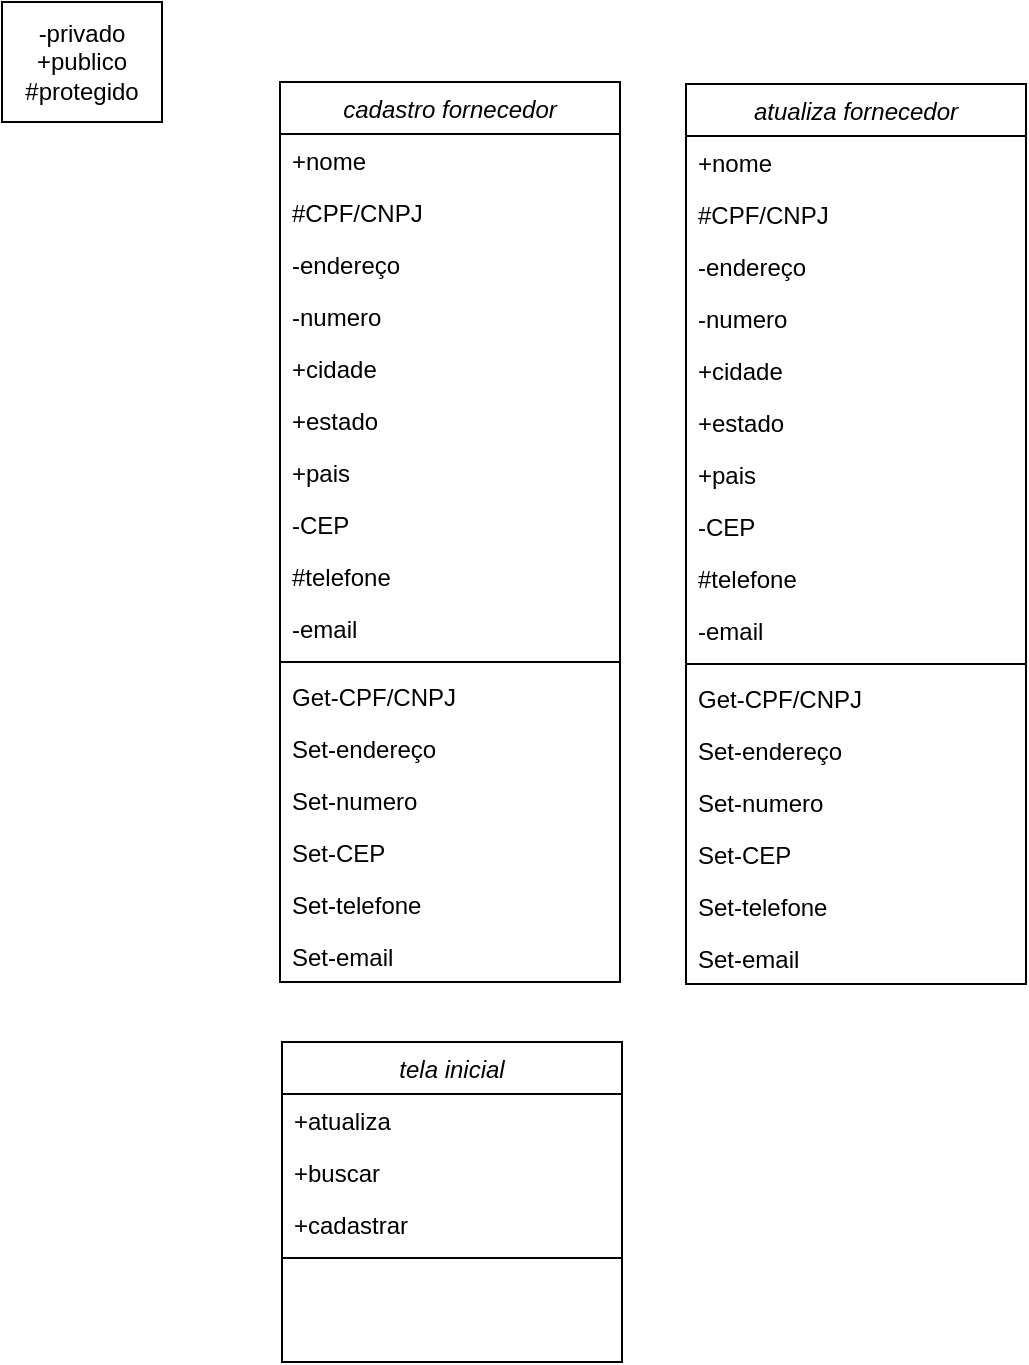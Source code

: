 <mxfile version="24.5.5" type="device">
  <diagram id="C5RBs43oDa-KdzZeNtuy" name="Page-1">
    <mxGraphModel dx="1434" dy="782" grid="1" gridSize="10" guides="1" tooltips="1" connect="1" arrows="1" fold="1" page="1" pageScale="1" pageWidth="827" pageHeight="1169" math="0" shadow="0">
      <root>
        <mxCell id="WIyWlLk6GJQsqaUBKTNV-0" />
        <mxCell id="WIyWlLk6GJQsqaUBKTNV-1" parent="WIyWlLk6GJQsqaUBKTNV-0" />
        <mxCell id="zkfFHV4jXpPFQw0GAbJ--0" value="cadastro fornecedor" style="swimlane;fontStyle=2;align=center;verticalAlign=top;childLayout=stackLayout;horizontal=1;startSize=26;horizontalStack=0;resizeParent=1;resizeLast=0;collapsible=1;marginBottom=0;rounded=0;shadow=0;strokeWidth=1;" parent="WIyWlLk6GJQsqaUBKTNV-1" vertex="1">
          <mxGeometry x="219" y="120" width="170" height="450" as="geometry">
            <mxRectangle x="230" y="140" width="160" height="26" as="alternateBounds" />
          </mxGeometry>
        </mxCell>
        <mxCell id="zkfFHV4jXpPFQw0GAbJ--1" value="+nome" style="text;align=left;verticalAlign=top;spacingLeft=4;spacingRight=4;overflow=hidden;rotatable=0;points=[[0,0.5],[1,0.5]];portConstraint=eastwest;" parent="zkfFHV4jXpPFQw0GAbJ--0" vertex="1">
          <mxGeometry y="26" width="170" height="26" as="geometry" />
        </mxCell>
        <mxCell id="zkfFHV4jXpPFQw0GAbJ--2" value="#CPF/CNPJ" style="text;align=left;verticalAlign=top;spacingLeft=4;spacingRight=4;overflow=hidden;rotatable=0;points=[[0,0.5],[1,0.5]];portConstraint=eastwest;rounded=0;shadow=0;html=0;" parent="zkfFHV4jXpPFQw0GAbJ--0" vertex="1">
          <mxGeometry y="52" width="170" height="26" as="geometry" />
        </mxCell>
        <mxCell id="mKuG1tloDt2hb8EPYWQb-1" value="-endereço" style="text;align=left;verticalAlign=top;spacingLeft=4;spacingRight=4;overflow=hidden;rotatable=0;points=[[0,0.5],[1,0.5]];portConstraint=eastwest;rounded=0;shadow=0;html=0;" parent="zkfFHV4jXpPFQw0GAbJ--0" vertex="1">
          <mxGeometry y="78" width="170" height="26" as="geometry" />
        </mxCell>
        <mxCell id="mKuG1tloDt2hb8EPYWQb-2" value="-numero" style="text;align=left;verticalAlign=top;spacingLeft=4;spacingRight=4;overflow=hidden;rotatable=0;points=[[0,0.5],[1,0.5]];portConstraint=eastwest;rounded=0;shadow=0;html=0;" parent="zkfFHV4jXpPFQw0GAbJ--0" vertex="1">
          <mxGeometry y="104" width="170" height="26" as="geometry" />
        </mxCell>
        <mxCell id="mKuG1tloDt2hb8EPYWQb-3" value="+cidade" style="text;align=left;verticalAlign=top;spacingLeft=4;spacingRight=4;overflow=hidden;rotatable=0;points=[[0,0.5],[1,0.5]];portConstraint=eastwest;rounded=0;shadow=0;html=0;" parent="zkfFHV4jXpPFQw0GAbJ--0" vertex="1">
          <mxGeometry y="130" width="170" height="26" as="geometry" />
        </mxCell>
        <mxCell id="mKuG1tloDt2hb8EPYWQb-4" value="+estado" style="text;align=left;verticalAlign=top;spacingLeft=4;spacingRight=4;overflow=hidden;rotatable=0;points=[[0,0.5],[1,0.5]];portConstraint=eastwest;rounded=0;shadow=0;html=0;" parent="zkfFHV4jXpPFQw0GAbJ--0" vertex="1">
          <mxGeometry y="156" width="170" height="26" as="geometry" />
        </mxCell>
        <mxCell id="zkfFHV4jXpPFQw0GAbJ--3" value="+pais" style="text;align=left;verticalAlign=top;spacingLeft=4;spacingRight=4;overflow=hidden;rotatable=0;points=[[0,0.5],[1,0.5]];portConstraint=eastwest;rounded=0;shadow=0;html=0;" parent="zkfFHV4jXpPFQw0GAbJ--0" vertex="1">
          <mxGeometry y="182" width="170" height="26" as="geometry" />
        </mxCell>
        <mxCell id="mKuG1tloDt2hb8EPYWQb-6" value="-CEP" style="text;align=left;verticalAlign=top;spacingLeft=4;spacingRight=4;overflow=hidden;rotatable=0;points=[[0,0.5],[1,0.5]];portConstraint=eastwest;rounded=0;shadow=0;html=0;" parent="zkfFHV4jXpPFQw0GAbJ--0" vertex="1">
          <mxGeometry y="208" width="170" height="26" as="geometry" />
        </mxCell>
        <mxCell id="mKuG1tloDt2hb8EPYWQb-7" value="#telefone" style="text;align=left;verticalAlign=top;spacingLeft=4;spacingRight=4;overflow=hidden;rotatable=0;points=[[0,0.5],[1,0.5]];portConstraint=eastwest;rounded=0;shadow=0;html=0;" parent="zkfFHV4jXpPFQw0GAbJ--0" vertex="1">
          <mxGeometry y="234" width="170" height="26" as="geometry" />
        </mxCell>
        <mxCell id="mKuG1tloDt2hb8EPYWQb-5" value="-email" style="text;align=left;verticalAlign=top;spacingLeft=4;spacingRight=4;overflow=hidden;rotatable=0;points=[[0,0.5],[1,0.5]];portConstraint=eastwest;rounded=0;shadow=0;html=0;" parent="zkfFHV4jXpPFQw0GAbJ--0" vertex="1">
          <mxGeometry y="260" width="170" height="26" as="geometry" />
        </mxCell>
        <mxCell id="zkfFHV4jXpPFQw0GAbJ--4" value="" style="line;html=1;strokeWidth=1;align=left;verticalAlign=middle;spacingTop=-1;spacingLeft=3;spacingRight=3;rotatable=0;labelPosition=right;points=[];portConstraint=eastwest;" parent="zkfFHV4jXpPFQw0GAbJ--0" vertex="1">
          <mxGeometry y="286" width="170" height="8" as="geometry" />
        </mxCell>
        <mxCell id="zkfFHV4jXpPFQw0GAbJ--5" value="Get-CPF/CNPJ&#xa;" style="text;align=left;verticalAlign=top;spacingLeft=4;spacingRight=4;overflow=hidden;rotatable=0;points=[[0,0.5],[1,0.5]];portConstraint=eastwest;" parent="zkfFHV4jXpPFQw0GAbJ--0" vertex="1">
          <mxGeometry y="294" width="170" height="26" as="geometry" />
        </mxCell>
        <mxCell id="mKuG1tloDt2hb8EPYWQb-21" value="Set-endereço" style="text;align=left;verticalAlign=top;spacingLeft=4;spacingRight=4;overflow=hidden;rotatable=0;points=[[0,0.5],[1,0.5]];portConstraint=eastwest;" parent="zkfFHV4jXpPFQw0GAbJ--0" vertex="1">
          <mxGeometry y="320" width="170" height="26" as="geometry" />
        </mxCell>
        <mxCell id="mKuG1tloDt2hb8EPYWQb-22" value="Set-numero" style="text;align=left;verticalAlign=top;spacingLeft=4;spacingRight=4;overflow=hidden;rotatable=0;points=[[0,0.5],[1,0.5]];portConstraint=eastwest;" parent="zkfFHV4jXpPFQw0GAbJ--0" vertex="1">
          <mxGeometry y="346" width="170" height="26" as="geometry" />
        </mxCell>
        <mxCell id="mKuG1tloDt2hb8EPYWQb-23" value="Set-CEP" style="text;align=left;verticalAlign=top;spacingLeft=4;spacingRight=4;overflow=hidden;rotatable=0;points=[[0,0.5],[1,0.5]];portConstraint=eastwest;" parent="zkfFHV4jXpPFQw0GAbJ--0" vertex="1">
          <mxGeometry y="372" width="170" height="26" as="geometry" />
        </mxCell>
        <mxCell id="mKuG1tloDt2hb8EPYWQb-24" value="Set-telefone" style="text;align=left;verticalAlign=top;spacingLeft=4;spacingRight=4;overflow=hidden;rotatable=0;points=[[0,0.5],[1,0.5]];portConstraint=eastwest;" parent="zkfFHV4jXpPFQw0GAbJ--0" vertex="1">
          <mxGeometry y="398" width="170" height="26" as="geometry" />
        </mxCell>
        <mxCell id="mKuG1tloDt2hb8EPYWQb-25" value="Set-email" style="text;align=left;verticalAlign=top;spacingLeft=4;spacingRight=4;overflow=hidden;rotatable=0;points=[[0,0.5],[1,0.5]];portConstraint=eastwest;" parent="zkfFHV4jXpPFQw0GAbJ--0" vertex="1">
          <mxGeometry y="424" width="170" height="26" as="geometry" />
        </mxCell>
        <mxCell id="mKuG1tloDt2hb8EPYWQb-0" value="-privado&lt;div&gt;+publico&lt;/div&gt;&lt;div&gt;#protegido&lt;/div&gt;" style="rounded=0;whiteSpace=wrap;html=1;" parent="WIyWlLk6GJQsqaUBKTNV-1" vertex="1">
          <mxGeometry x="80" y="80" width="80" height="60" as="geometry" />
        </mxCell>
        <mxCell id="mKuG1tloDt2hb8EPYWQb-26" value="atualiza fornecedor" style="swimlane;fontStyle=2;align=center;verticalAlign=top;childLayout=stackLayout;horizontal=1;startSize=26;horizontalStack=0;resizeParent=1;resizeLast=0;collapsible=1;marginBottom=0;rounded=0;shadow=0;strokeWidth=1;" parent="WIyWlLk6GJQsqaUBKTNV-1" vertex="1">
          <mxGeometry x="422" y="121" width="170" height="450" as="geometry">
            <mxRectangle x="230" y="140" width="160" height="26" as="alternateBounds" />
          </mxGeometry>
        </mxCell>
        <mxCell id="mKuG1tloDt2hb8EPYWQb-27" value="+nome" style="text;align=left;verticalAlign=top;spacingLeft=4;spacingRight=4;overflow=hidden;rotatable=0;points=[[0,0.5],[1,0.5]];portConstraint=eastwest;" parent="mKuG1tloDt2hb8EPYWQb-26" vertex="1">
          <mxGeometry y="26" width="170" height="26" as="geometry" />
        </mxCell>
        <mxCell id="mKuG1tloDt2hb8EPYWQb-28" value="#CPF/CNPJ" style="text;align=left;verticalAlign=top;spacingLeft=4;spacingRight=4;overflow=hidden;rotatable=0;points=[[0,0.5],[1,0.5]];portConstraint=eastwest;rounded=0;shadow=0;html=0;" parent="mKuG1tloDt2hb8EPYWQb-26" vertex="1">
          <mxGeometry y="52" width="170" height="26" as="geometry" />
        </mxCell>
        <mxCell id="mKuG1tloDt2hb8EPYWQb-29" value="-endereço" style="text;align=left;verticalAlign=top;spacingLeft=4;spacingRight=4;overflow=hidden;rotatable=0;points=[[0,0.5],[1,0.5]];portConstraint=eastwest;rounded=0;shadow=0;html=0;" parent="mKuG1tloDt2hb8EPYWQb-26" vertex="1">
          <mxGeometry y="78" width="170" height="26" as="geometry" />
        </mxCell>
        <mxCell id="mKuG1tloDt2hb8EPYWQb-30" value="-numero" style="text;align=left;verticalAlign=top;spacingLeft=4;spacingRight=4;overflow=hidden;rotatable=0;points=[[0,0.5],[1,0.5]];portConstraint=eastwest;rounded=0;shadow=0;html=0;" parent="mKuG1tloDt2hb8EPYWQb-26" vertex="1">
          <mxGeometry y="104" width="170" height="26" as="geometry" />
        </mxCell>
        <mxCell id="mKuG1tloDt2hb8EPYWQb-31" value="+cidade" style="text;align=left;verticalAlign=top;spacingLeft=4;spacingRight=4;overflow=hidden;rotatable=0;points=[[0,0.5],[1,0.5]];portConstraint=eastwest;rounded=0;shadow=0;html=0;" parent="mKuG1tloDt2hb8EPYWQb-26" vertex="1">
          <mxGeometry y="130" width="170" height="26" as="geometry" />
        </mxCell>
        <mxCell id="mKuG1tloDt2hb8EPYWQb-32" value="+estado" style="text;align=left;verticalAlign=top;spacingLeft=4;spacingRight=4;overflow=hidden;rotatable=0;points=[[0,0.5],[1,0.5]];portConstraint=eastwest;rounded=0;shadow=0;html=0;" parent="mKuG1tloDt2hb8EPYWQb-26" vertex="1">
          <mxGeometry y="156" width="170" height="26" as="geometry" />
        </mxCell>
        <mxCell id="mKuG1tloDt2hb8EPYWQb-33" value="+pais" style="text;align=left;verticalAlign=top;spacingLeft=4;spacingRight=4;overflow=hidden;rotatable=0;points=[[0,0.5],[1,0.5]];portConstraint=eastwest;rounded=0;shadow=0;html=0;" parent="mKuG1tloDt2hb8EPYWQb-26" vertex="1">
          <mxGeometry y="182" width="170" height="26" as="geometry" />
        </mxCell>
        <mxCell id="mKuG1tloDt2hb8EPYWQb-34" value="-CEP" style="text;align=left;verticalAlign=top;spacingLeft=4;spacingRight=4;overflow=hidden;rotatable=0;points=[[0,0.5],[1,0.5]];portConstraint=eastwest;rounded=0;shadow=0;html=0;" parent="mKuG1tloDt2hb8EPYWQb-26" vertex="1">
          <mxGeometry y="208" width="170" height="26" as="geometry" />
        </mxCell>
        <mxCell id="mKuG1tloDt2hb8EPYWQb-35" value="#telefone" style="text;align=left;verticalAlign=top;spacingLeft=4;spacingRight=4;overflow=hidden;rotatable=0;points=[[0,0.5],[1,0.5]];portConstraint=eastwest;rounded=0;shadow=0;html=0;" parent="mKuG1tloDt2hb8EPYWQb-26" vertex="1">
          <mxGeometry y="234" width="170" height="26" as="geometry" />
        </mxCell>
        <mxCell id="mKuG1tloDt2hb8EPYWQb-36" value="-email" style="text;align=left;verticalAlign=top;spacingLeft=4;spacingRight=4;overflow=hidden;rotatable=0;points=[[0,0.5],[1,0.5]];portConstraint=eastwest;rounded=0;shadow=0;html=0;" parent="mKuG1tloDt2hb8EPYWQb-26" vertex="1">
          <mxGeometry y="260" width="170" height="26" as="geometry" />
        </mxCell>
        <mxCell id="mKuG1tloDt2hb8EPYWQb-37" value="" style="line;html=1;strokeWidth=1;align=left;verticalAlign=middle;spacingTop=-1;spacingLeft=3;spacingRight=3;rotatable=0;labelPosition=right;points=[];portConstraint=eastwest;" parent="mKuG1tloDt2hb8EPYWQb-26" vertex="1">
          <mxGeometry y="286" width="170" height="8" as="geometry" />
        </mxCell>
        <mxCell id="mKuG1tloDt2hb8EPYWQb-38" value="Get-CPF/CNPJ&#xa;" style="text;align=left;verticalAlign=top;spacingLeft=4;spacingRight=4;overflow=hidden;rotatable=0;points=[[0,0.5],[1,0.5]];portConstraint=eastwest;" parent="mKuG1tloDt2hb8EPYWQb-26" vertex="1">
          <mxGeometry y="294" width="170" height="26" as="geometry" />
        </mxCell>
        <mxCell id="mKuG1tloDt2hb8EPYWQb-39" value="Set-endereço" style="text;align=left;verticalAlign=top;spacingLeft=4;spacingRight=4;overflow=hidden;rotatable=0;points=[[0,0.5],[1,0.5]];portConstraint=eastwest;" parent="mKuG1tloDt2hb8EPYWQb-26" vertex="1">
          <mxGeometry y="320" width="170" height="26" as="geometry" />
        </mxCell>
        <mxCell id="mKuG1tloDt2hb8EPYWQb-40" value="Set-numero" style="text;align=left;verticalAlign=top;spacingLeft=4;spacingRight=4;overflow=hidden;rotatable=0;points=[[0,0.5],[1,0.5]];portConstraint=eastwest;" parent="mKuG1tloDt2hb8EPYWQb-26" vertex="1">
          <mxGeometry y="346" width="170" height="26" as="geometry" />
        </mxCell>
        <mxCell id="mKuG1tloDt2hb8EPYWQb-41" value="Set-CEP" style="text;align=left;verticalAlign=top;spacingLeft=4;spacingRight=4;overflow=hidden;rotatable=0;points=[[0,0.5],[1,0.5]];portConstraint=eastwest;" parent="mKuG1tloDt2hb8EPYWQb-26" vertex="1">
          <mxGeometry y="372" width="170" height="26" as="geometry" />
        </mxCell>
        <mxCell id="mKuG1tloDt2hb8EPYWQb-42" value="Set-telefone" style="text;align=left;verticalAlign=top;spacingLeft=4;spacingRight=4;overflow=hidden;rotatable=0;points=[[0,0.5],[1,0.5]];portConstraint=eastwest;" parent="mKuG1tloDt2hb8EPYWQb-26" vertex="1">
          <mxGeometry y="398" width="170" height="26" as="geometry" />
        </mxCell>
        <mxCell id="mKuG1tloDt2hb8EPYWQb-43" value="Set-email" style="text;align=left;verticalAlign=top;spacingLeft=4;spacingRight=4;overflow=hidden;rotatable=0;points=[[0,0.5],[1,0.5]];portConstraint=eastwest;" parent="mKuG1tloDt2hb8EPYWQb-26" vertex="1">
          <mxGeometry y="424" width="170" height="26" as="geometry" />
        </mxCell>
        <mxCell id="RXk5uuVsS5QFY-ykO6ah-20" value="tela inicial" style="swimlane;fontStyle=2;align=center;verticalAlign=top;childLayout=stackLayout;horizontal=1;startSize=26;horizontalStack=0;resizeParent=1;resizeLast=0;collapsible=1;marginBottom=0;rounded=0;shadow=0;strokeWidth=1;" vertex="1" parent="WIyWlLk6GJQsqaUBKTNV-1">
          <mxGeometry x="220" y="600" width="170" height="160" as="geometry">
            <mxRectangle x="230" y="140" width="160" height="26" as="alternateBounds" />
          </mxGeometry>
        </mxCell>
        <mxCell id="RXk5uuVsS5QFY-ykO6ah-21" value="+atualiza" style="text;align=left;verticalAlign=top;spacingLeft=4;spacingRight=4;overflow=hidden;rotatable=0;points=[[0,0.5],[1,0.5]];portConstraint=eastwest;" vertex="1" parent="RXk5uuVsS5QFY-ykO6ah-20">
          <mxGeometry y="26" width="170" height="26" as="geometry" />
        </mxCell>
        <mxCell id="RXk5uuVsS5QFY-ykO6ah-22" value="+buscar" style="text;align=left;verticalAlign=top;spacingLeft=4;spacingRight=4;overflow=hidden;rotatable=0;points=[[0,0.5],[1,0.5]];portConstraint=eastwest;rounded=0;shadow=0;html=0;" vertex="1" parent="RXk5uuVsS5QFY-ykO6ah-20">
          <mxGeometry y="52" width="170" height="26" as="geometry" />
        </mxCell>
        <mxCell id="RXk5uuVsS5QFY-ykO6ah-24" value="+cadastrar" style="text;align=left;verticalAlign=top;spacingLeft=4;spacingRight=4;overflow=hidden;rotatable=0;points=[[0,0.5],[1,0.5]];portConstraint=eastwest;rounded=0;shadow=0;html=0;" vertex="1" parent="RXk5uuVsS5QFY-ykO6ah-20">
          <mxGeometry y="78" width="170" height="26" as="geometry" />
        </mxCell>
        <mxCell id="RXk5uuVsS5QFY-ykO6ah-31" value="" style="line;html=1;strokeWidth=1;align=left;verticalAlign=middle;spacingTop=-1;spacingLeft=3;spacingRight=3;rotatable=0;labelPosition=right;points=[];portConstraint=eastwest;" vertex="1" parent="RXk5uuVsS5QFY-ykO6ah-20">
          <mxGeometry y="104" width="170" height="8" as="geometry" />
        </mxCell>
      </root>
    </mxGraphModel>
  </diagram>
</mxfile>
